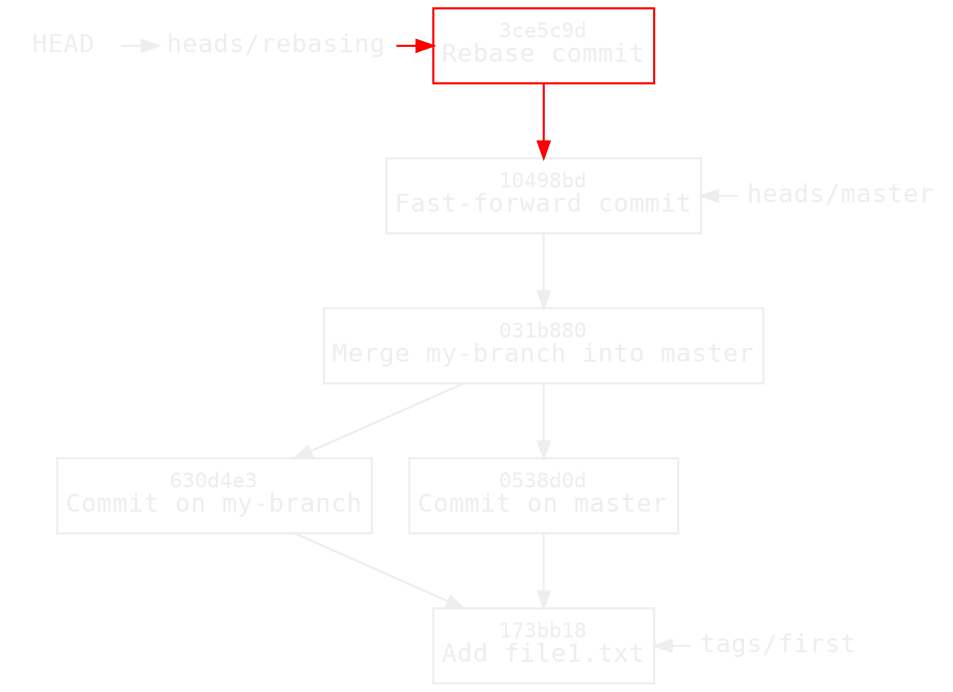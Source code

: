 digraph branch {
    bgcolor = transparent
    color = white

    node [fontname=monospace fontsize=12 fontcolor="#eeeeee",
          margin="0.06,0.1" height=0 color="#eeeeee"]
    edge [fontcolor="#eeeeee" color="#eeeeee" arrowsize=0.8]

    node [shape=box labeldistance=0.2]
    "173bb18" [label=<<font point-size="10">173bb18</font><br/>Add file1.txt>]
    "630d4e3" [label=<<font point-size="10">630d4e3</font><br/>Commit on my-branch>]
    "0538d0d" [label=<<font point-size="10">0538d0d</font><br/>Commit on master>]
    "031b880" [label=<<font point-size="10">031b880</font><br/>Merge my-branch into master>]
    "10498bd" [label=<<font point-size="10">10498bd</font><br/>Fast-forward commit>]
    "3ce5c9d" [label=<<font point-size="10">3ce5c9d</font><br/>Rebase commit>
        color=red]

    node [shape=none margin=0.05 height=0]
    HEAD
    master [label="heads/master"]
    rebasing [label="heads/rebasing"]
    first [label="tags/first"]

    // master
    {
        edge [weight=3]
        "0538d0d" -> "173bb18"
        "031b880" -> "0538d0d"
        "10498bd" -> "031b880"
    }

    "630d4e3" -> "173bb18"
    "031b880" -> "630d4e3"
    "3ce5c9d" -> "10498bd" [color=red]

    {
        rank = same
        first -> "173bb18" [constraint=false]
    }

    {
        rank = same
        master -> "10498bd" [constraint=false weight=1]
    }

    {
        rank = same
        HEAD -> rebasing
        rebasing -> "3ce5c9d" [color=red]
    }
}
